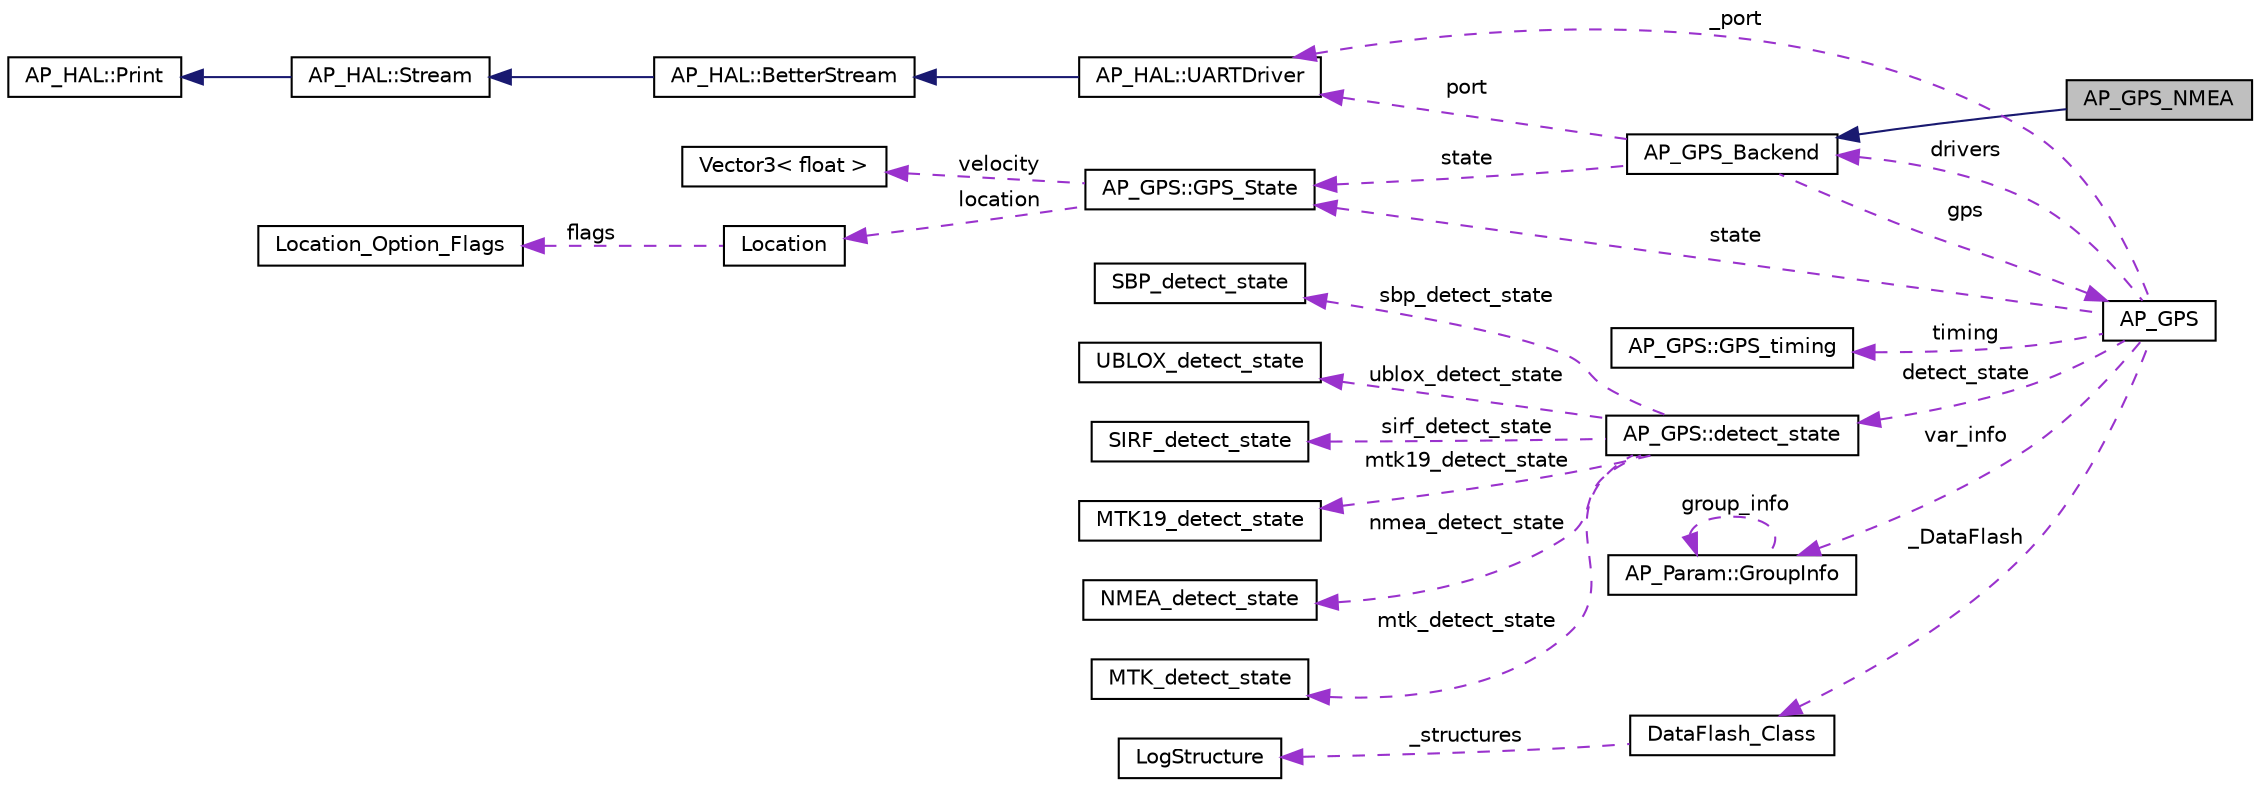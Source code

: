 digraph "AP_GPS_NMEA"
{
 // INTERACTIVE_SVG=YES
  edge [fontname="Helvetica",fontsize="10",labelfontname="Helvetica",labelfontsize="10"];
  node [fontname="Helvetica",fontsize="10",shape=record];
  rankdir="LR";
  Node1 [label="AP_GPS_NMEA",height=0.2,width=0.4,color="black", fillcolor="grey75", style="filled" fontcolor="black"];
  Node2 -> Node1 [dir="back",color="midnightblue",fontsize="10",style="solid",fontname="Helvetica"];
  Node2 [label="AP_GPS_Backend",height=0.2,width=0.4,color="black", fillcolor="white", style="filled",URL="$classAP__GPS__Backend.html"];
  Node3 -> Node2 [dir="back",color="darkorchid3",fontsize="10",style="dashed",label=" port" ,fontname="Helvetica"];
  Node3 [label="AP_HAL::UARTDriver",height=0.2,width=0.4,color="black", fillcolor="white", style="filled",URL="$classAP__HAL_1_1UARTDriver.html"];
  Node4 -> Node3 [dir="back",color="midnightblue",fontsize="10",style="solid",fontname="Helvetica"];
  Node4 [label="AP_HAL::BetterStream",height=0.2,width=0.4,color="black", fillcolor="white", style="filled",URL="$classAP__HAL_1_1BetterStream.html"];
  Node5 -> Node4 [dir="back",color="midnightblue",fontsize="10",style="solid",fontname="Helvetica"];
  Node5 [label="AP_HAL::Stream",height=0.2,width=0.4,color="black", fillcolor="white", style="filled",URL="$classAP__HAL_1_1Stream.html"];
  Node6 -> Node5 [dir="back",color="midnightblue",fontsize="10",style="solid",fontname="Helvetica"];
  Node6 [label="AP_HAL::Print",height=0.2,width=0.4,color="black", fillcolor="white", style="filled",URL="$classAP__HAL_1_1Print.html"];
  Node7 -> Node2 [dir="back",color="darkorchid3",fontsize="10",style="dashed",label=" gps" ,fontname="Helvetica"];
  Node7 [label="AP_GPS",height=0.2,width=0.4,color="black", fillcolor="white", style="filled",URL="$classAP__GPS.html"];
  Node8 -> Node7 [dir="back",color="darkorchid3",fontsize="10",style="dashed",label=" detect_state" ,fontname="Helvetica"];
  Node8 [label="AP_GPS::detect_state",height=0.2,width=0.4,color="black", fillcolor="white", style="filled",URL="$structAP__GPS_1_1detect__state.html"];
  Node9 -> Node8 [dir="back",color="darkorchid3",fontsize="10",style="dashed",label=" sbp_detect_state" ,fontname="Helvetica"];
  Node9 [label="SBP_detect_state",height=0.2,width=0.4,color="black", fillcolor="white", style="filled",URL="$structSBP__detect__state.html"];
  Node10 -> Node8 [dir="back",color="darkorchid3",fontsize="10",style="dashed",label=" ublox_detect_state" ,fontname="Helvetica"];
  Node10 [label="UBLOX_detect_state",height=0.2,width=0.4,color="black", fillcolor="white", style="filled",URL="$structUBLOX__detect__state.html"];
  Node11 -> Node8 [dir="back",color="darkorchid3",fontsize="10",style="dashed",label=" sirf_detect_state" ,fontname="Helvetica"];
  Node11 [label="SIRF_detect_state",height=0.2,width=0.4,color="black", fillcolor="white", style="filled",URL="$structSIRF__detect__state.html"];
  Node12 -> Node8 [dir="back",color="darkorchid3",fontsize="10",style="dashed",label=" mtk19_detect_state" ,fontname="Helvetica"];
  Node12 [label="MTK19_detect_state",height=0.2,width=0.4,color="black", fillcolor="white", style="filled",URL="$structMTK19__detect__state.html"];
  Node13 -> Node8 [dir="back",color="darkorchid3",fontsize="10",style="dashed",label=" nmea_detect_state" ,fontname="Helvetica"];
  Node13 [label="NMEA_detect_state",height=0.2,width=0.4,color="black", fillcolor="white", style="filled",URL="$structNMEA__detect__state.html"];
  Node14 -> Node8 [dir="back",color="darkorchid3",fontsize="10",style="dashed",label=" mtk_detect_state" ,fontname="Helvetica"];
  Node14 [label="MTK_detect_state",height=0.2,width=0.4,color="black", fillcolor="white", style="filled",URL="$structMTK__detect__state.html"];
  Node15 -> Node7 [dir="back",color="darkorchid3",fontsize="10",style="dashed",label=" timing" ,fontname="Helvetica"];
  Node15 [label="AP_GPS::GPS_timing",height=0.2,width=0.4,color="black", fillcolor="white", style="filled",URL="$structAP__GPS_1_1GPS__timing.html"];
  Node2 -> Node7 [dir="back",color="darkorchid3",fontsize="10",style="dashed",label=" drivers" ,fontname="Helvetica"];
  Node16 -> Node7 [dir="back",color="darkorchid3",fontsize="10",style="dashed",label=" _DataFlash" ,fontname="Helvetica"];
  Node16 [label="DataFlash_Class",height=0.2,width=0.4,color="black", fillcolor="white", style="filled",URL="$classDataFlash__Class.html",tooltip="-*- tab-width: 4; Mode: C++; c-basic-offset: 4; indent-tabs-mode: nil -*- "];
  Node17 -> Node16 [dir="back",color="darkorchid3",fontsize="10",style="dashed",label=" _structures" ,fontname="Helvetica"];
  Node17 [label="LogStructure",height=0.2,width=0.4,color="black", fillcolor="white", style="filled",URL="$structLogStructure.html"];
  Node3 -> Node7 [dir="back",color="darkorchid3",fontsize="10",style="dashed",label=" _port" ,fontname="Helvetica"];
  Node18 -> Node7 [dir="back",color="darkorchid3",fontsize="10",style="dashed",label=" var_info" ,fontname="Helvetica"];
  Node18 [label="AP_Param::GroupInfo",height=0.2,width=0.4,color="black", fillcolor="white", style="filled",URL="$structAP__Param_1_1GroupInfo.html"];
  Node18 -> Node18 [dir="back",color="darkorchid3",fontsize="10",style="dashed",label=" group_info" ,fontname="Helvetica"];
  Node19 -> Node7 [dir="back",color="darkorchid3",fontsize="10",style="dashed",label=" state" ,fontname="Helvetica"];
  Node19 [label="AP_GPS::GPS_State",height=0.2,width=0.4,color="black", fillcolor="white", style="filled",URL="$structAP__GPS_1_1GPS__State.html"];
  Node20 -> Node19 [dir="back",color="darkorchid3",fontsize="10",style="dashed",label=" velocity" ,fontname="Helvetica"];
  Node20 [label="Vector3\< float \>",height=0.2,width=0.4,color="black", fillcolor="white", style="filled",URL="$classVector3.html"];
  Node21 -> Node19 [dir="back",color="darkorchid3",fontsize="10",style="dashed",label=" location" ,fontname="Helvetica"];
  Node21 [label="Location",height=0.2,width=0.4,color="black", fillcolor="white", style="filled",URL="$structLocation.html"];
  Node22 -> Node21 [dir="back",color="darkorchid3",fontsize="10",style="dashed",label=" flags" ,fontname="Helvetica"];
  Node22 [label="Location_Option_Flags",height=0.2,width=0.4,color="black", fillcolor="white", style="filled",URL="$structLocation__Option__Flags.html"];
  Node19 -> Node2 [dir="back",color="darkorchid3",fontsize="10",style="dashed",label=" state" ,fontname="Helvetica"];
}
